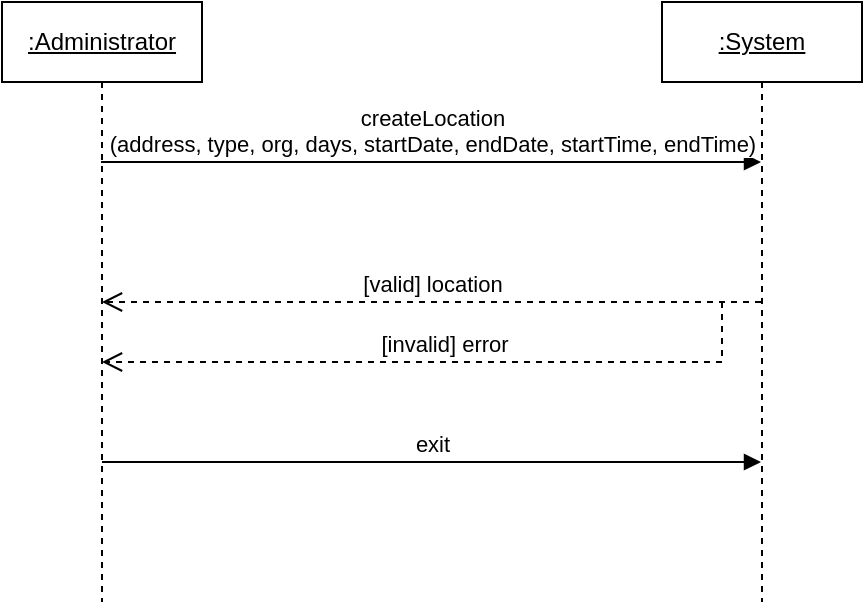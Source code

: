 <mxfile version="24.8.2">
  <diagram name="Page-1" id="joInvtRMswOr5t4YAaRz">
    <mxGraphModel dx="984" dy="594" grid="1" gridSize="10" guides="1" tooltips="1" connect="1" arrows="1" fold="1" page="1" pageScale="1" pageWidth="1169" pageHeight="827" math="0" shadow="0">
      <root>
        <mxCell id="0" />
        <mxCell id="1" parent="0" />
        <mxCell id="Luh7zNv0Ot9hYtNXf_0F-1" value="&lt;u&gt;:Administrator&lt;/u&gt;" style="shape=umlLifeline;perimeter=lifelinePerimeter;whiteSpace=wrap;html=1;container=1;dropTarget=0;collapsible=0;recursiveResize=0;outlineConnect=0;portConstraint=eastwest;newEdgeStyle={&quot;curved&quot;:0,&quot;rounded&quot;:0};" vertex="1" parent="1">
          <mxGeometry x="130" y="80" width="100" height="300" as="geometry" />
        </mxCell>
        <mxCell id="Luh7zNv0Ot9hYtNXf_0F-2" value="&lt;u&gt;:System&lt;/u&gt;" style="shape=umlLifeline;perimeter=lifelinePerimeter;whiteSpace=wrap;html=1;container=1;dropTarget=0;collapsible=0;recursiveResize=0;outlineConnect=0;portConstraint=eastwest;newEdgeStyle={&quot;curved&quot;:0,&quot;rounded&quot;:0};" vertex="1" parent="1">
          <mxGeometry x="460" y="80" width="100" height="300" as="geometry" />
        </mxCell>
        <mxCell id="Luh7zNv0Ot9hYtNXf_0F-3" value="createLocation&lt;div&gt;(address, type, org, days, startDate, endDate, startTime, endTime)&lt;/div&gt;" style="html=1;verticalAlign=bottom;endArrow=block;curved=0;rounded=0;" edge="1" parent="1" target="Luh7zNv0Ot9hYtNXf_0F-2">
          <mxGeometry width="80" relative="1" as="geometry">
            <mxPoint x="179.5" y="160" as="sourcePoint" />
            <mxPoint x="329.5" y="160" as="targetPoint" />
            <mxPoint as="offset" />
          </mxGeometry>
        </mxCell>
        <mxCell id="Luh7zNv0Ot9hYtNXf_0F-4" value="[valid] location" style="html=1;verticalAlign=bottom;endArrow=open;dashed=1;endSize=8;curved=0;rounded=0;" edge="1" parent="1" source="Luh7zNv0Ot9hYtNXf_0F-2" target="Luh7zNv0Ot9hYtNXf_0F-1">
          <mxGeometry relative="1" as="geometry">
            <mxPoint x="380" y="229.5" as="sourcePoint" />
            <mxPoint x="300" y="229.5" as="targetPoint" />
          </mxGeometry>
        </mxCell>
        <mxCell id="Luh7zNv0Ot9hYtNXf_0F-5" value="[invalid] error" style="html=1;verticalAlign=bottom;endArrow=open;dashed=1;endSize=8;curved=0;rounded=0;" edge="1" parent="1" target="Luh7zNv0Ot9hYtNXf_0F-1">
          <mxGeometry x="-0.003" relative="1" as="geometry">
            <mxPoint x="490" y="230" as="sourcePoint" />
            <mxPoint x="270" y="260" as="targetPoint" />
            <Array as="points">
              <mxPoint x="490" y="260" />
            </Array>
            <mxPoint as="offset" />
          </mxGeometry>
        </mxCell>
        <mxCell id="Luh7zNv0Ot9hYtNXf_0F-6" value="exit" style="html=1;verticalAlign=bottom;endArrow=block;curved=0;rounded=0;" edge="1" parent="1" target="Luh7zNv0Ot9hYtNXf_0F-2">
          <mxGeometry width="80" relative="1" as="geometry">
            <mxPoint x="180" y="310" as="sourcePoint" />
            <mxPoint x="260" y="310" as="targetPoint" />
          </mxGeometry>
        </mxCell>
      </root>
    </mxGraphModel>
  </diagram>
</mxfile>
